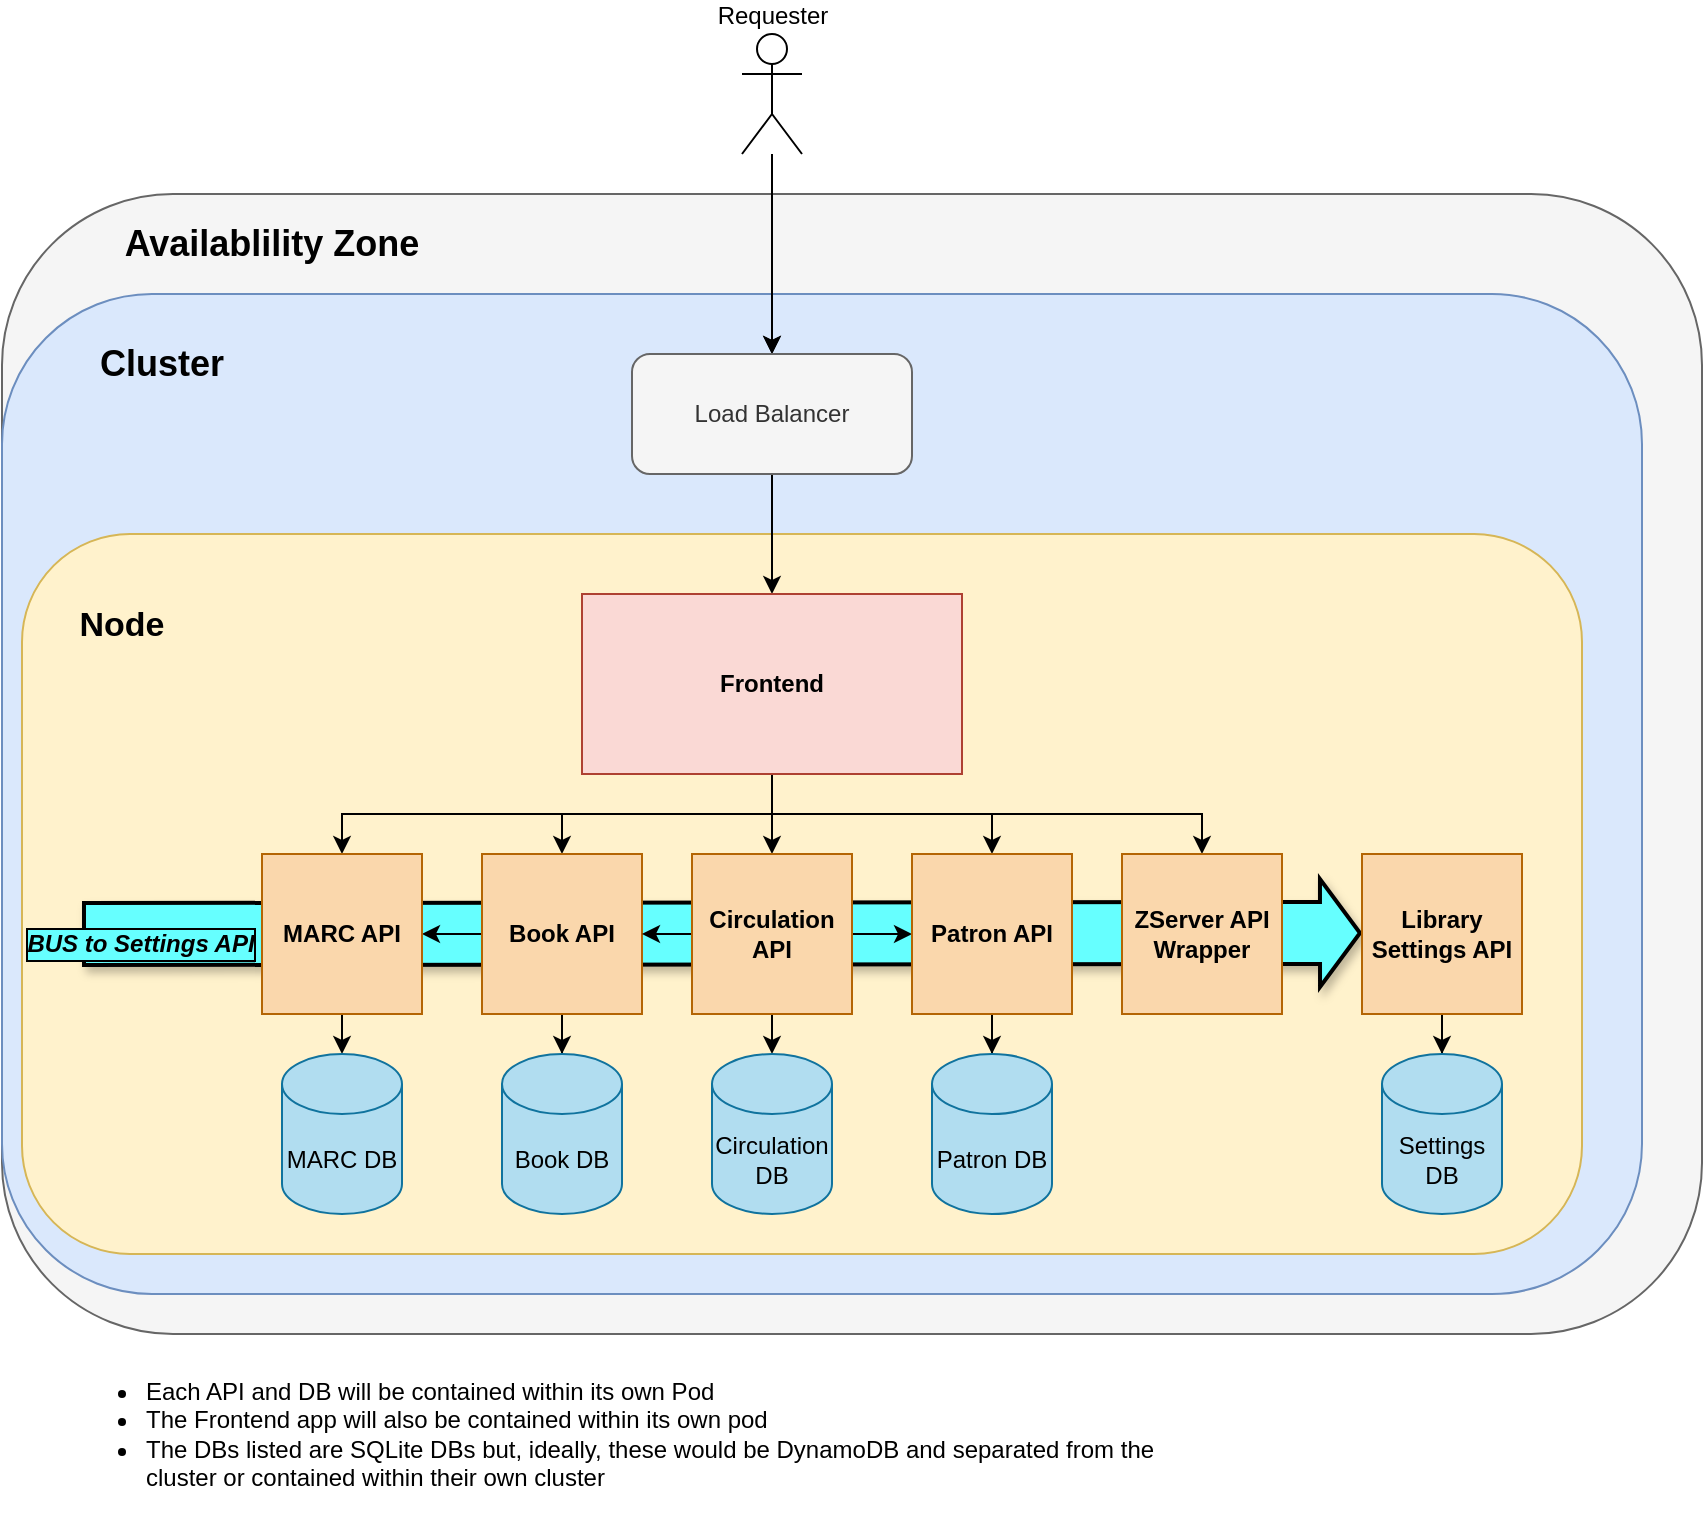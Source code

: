 <mxfile version="21.6.9" type="github">
  <diagram name="Page-1" id="PTABcKrmiiCSXqkkIokz">
    <mxGraphModel dx="2074" dy="1156" grid="1" gridSize="10" guides="1" tooltips="1" connect="1" arrows="1" fold="1" page="1" pageScale="1" pageWidth="850" pageHeight="850" background="#FFFFFF" math="0" shadow="0">
      <root>
        <mxCell id="0" />
        <mxCell id="1" parent="0" />
        <mxCell id="_H7aV8jD3blU23w7Vtq1-8" value="" style="rounded=1;whiteSpace=wrap;html=1;fillColor=#f5f5f5;fontColor=#333333;strokeColor=#666666;" vertex="1" parent="1">
          <mxGeometry y="150" width="850" height="570" as="geometry" />
        </mxCell>
        <mxCell id="_H7aV8jD3blU23w7Vtq1-3" value="" style="rounded=1;whiteSpace=wrap;html=1;fillColor=#dae8fc;strokeColor=#6c8ebf;" vertex="1" parent="1">
          <mxGeometry y="200" width="820" height="500" as="geometry" />
        </mxCell>
        <mxCell id="_H7aV8jD3blU23w7Vtq1-1" value="" style="rounded=1;whiteSpace=wrap;html=1;fillColor=#fff2cc;strokeColor=#d6b656;" vertex="1" parent="1">
          <mxGeometry x="10" y="320" width="780" height="360" as="geometry" />
        </mxCell>
        <mxCell id="4A9HqpFRvoBetneBjNxX-39" value="" style="shape=flexArrow;endArrow=classic;html=1;rounded=0;strokeWidth=2;shadow=1;fillColor=#66FFFF;endWidth=21;width=30;labelBackgroundColor=#66ffff;" parent="1" edge="1">
          <mxGeometry width="50" height="50" relative="1" as="geometry">
            <mxPoint x="40" y="520" as="sourcePoint" />
            <mxPoint x="680" y="519.5" as="targetPoint" />
          </mxGeometry>
        </mxCell>
        <mxCell id="4A9HqpFRvoBetneBjNxX-41" value="&lt;b style=&quot;font-size: 12px;&quot;&gt;&lt;i style=&quot;font-size: 12px;&quot;&gt;BUS to Settings API&lt;/i&gt;&lt;/b&gt;" style="edgeLabel;html=1;align=center;verticalAlign=middle;resizable=0;points=[];labelBackgroundColor=#66FFFF;fontSize=12;labelPosition=center;verticalLabelPosition=middle;labelBorderColor=default;" parent="4A9HqpFRvoBetneBjNxX-39" vertex="1" connectable="0">
          <mxGeometry x="-0.911" y="-5" relative="1" as="geometry">
            <mxPoint as="offset" />
          </mxGeometry>
        </mxCell>
        <mxCell id="4A9HqpFRvoBetneBjNxX-8" style="edgeStyle=orthogonalEdgeStyle;rounded=0;orthogonalLoop=1;jettySize=auto;html=1;" parent="1" source="4A9HqpFRvoBetneBjNxX-3" target="4A9HqpFRvoBetneBjNxX-4" edge="1">
          <mxGeometry relative="1" as="geometry" />
        </mxCell>
        <mxCell id="4A9HqpFRvoBetneBjNxX-9" value="" style="edgeStyle=orthogonalEdgeStyle;rounded=0;orthogonalLoop=1;jettySize=auto;html=1;" parent="1" source="4A9HqpFRvoBetneBjNxX-3" target="4A9HqpFRvoBetneBjNxX-4" edge="1">
          <mxGeometry relative="1" as="geometry" />
        </mxCell>
        <mxCell id="4A9HqpFRvoBetneBjNxX-3" value="Requester" style="shape=umlActor;verticalLabelPosition=top;verticalAlign=bottom;html=1;outlineConnect=0;labelPosition=center;align=center;" parent="1" vertex="1">
          <mxGeometry x="370" y="70" width="30" height="60" as="geometry" />
        </mxCell>
        <mxCell id="_H7aV8jD3blU23w7Vtq1-5" style="edgeStyle=orthogonalEdgeStyle;rounded=0;orthogonalLoop=1;jettySize=auto;html=1;exitX=0.5;exitY=1;exitDx=0;exitDy=0;" edge="1" parent="1" source="4A9HqpFRvoBetneBjNxX-4" target="4A9HqpFRvoBetneBjNxX-11">
          <mxGeometry relative="1" as="geometry" />
        </mxCell>
        <mxCell id="4A9HqpFRvoBetneBjNxX-4" value="Load Balancer" style="rounded=1;whiteSpace=wrap;html=1;fillColor=#f5f5f5;fontColor=#333333;strokeColor=#666666;" parent="1" vertex="1">
          <mxGeometry x="315" y="230" width="140" height="60" as="geometry" />
        </mxCell>
        <mxCell id="4A9HqpFRvoBetneBjNxX-24" style="edgeStyle=orthogonalEdgeStyle;rounded=0;orthogonalLoop=1;jettySize=auto;html=1;exitX=0.5;exitY=1;exitDx=0;exitDy=0;entryX=0.5;entryY=0;entryDx=0;entryDy=0;" parent="1" source="4A9HqpFRvoBetneBjNxX-11" target="4A9HqpFRvoBetneBjNxX-15" edge="1">
          <mxGeometry relative="1" as="geometry" />
        </mxCell>
        <mxCell id="4A9HqpFRvoBetneBjNxX-25" style="edgeStyle=orthogonalEdgeStyle;rounded=0;orthogonalLoop=1;jettySize=auto;html=1;exitX=0.5;exitY=1;exitDx=0;exitDy=0;entryX=0.5;entryY=0;entryDx=0;entryDy=0;" parent="1" source="4A9HqpFRvoBetneBjNxX-11" target="4A9HqpFRvoBetneBjNxX-12" edge="1">
          <mxGeometry relative="1" as="geometry" />
        </mxCell>
        <mxCell id="4A9HqpFRvoBetneBjNxX-26" style="edgeStyle=orthogonalEdgeStyle;rounded=0;orthogonalLoop=1;jettySize=auto;html=1;exitX=0.5;exitY=1;exitDx=0;exitDy=0;entryX=0.5;entryY=0;entryDx=0;entryDy=0;" parent="1" source="4A9HqpFRvoBetneBjNxX-11" target="4A9HqpFRvoBetneBjNxX-17" edge="1">
          <mxGeometry relative="1" as="geometry" />
        </mxCell>
        <mxCell id="4A9HqpFRvoBetneBjNxX-35" style="edgeStyle=orthogonalEdgeStyle;rounded=0;orthogonalLoop=1;jettySize=auto;html=1;exitX=0.5;exitY=1;exitDx=0;exitDy=0;entryX=0.5;entryY=0;entryDx=0;entryDy=0;" parent="1" source="4A9HqpFRvoBetneBjNxX-11" target="4A9HqpFRvoBetneBjNxX-30" edge="1">
          <mxGeometry relative="1" as="geometry" />
        </mxCell>
        <mxCell id="4A9HqpFRvoBetneBjNxX-36" style="edgeStyle=orthogonalEdgeStyle;rounded=0;orthogonalLoop=1;jettySize=auto;html=1;exitX=0.5;exitY=1;exitDx=0;exitDy=0;entryX=0.5;entryY=0;entryDx=0;entryDy=0;" parent="1" source="4A9HqpFRvoBetneBjNxX-11" target="4A9HqpFRvoBetneBjNxX-31" edge="1">
          <mxGeometry relative="1" as="geometry" />
        </mxCell>
        <mxCell id="4A9HqpFRvoBetneBjNxX-11" value="Frontend" style="rounded=0;whiteSpace=wrap;html=1;fillColor=#fad9d5;strokeColor=#ae4132;fontStyle=1" parent="1" vertex="1">
          <mxGeometry x="290" y="350" width="190" height="90" as="geometry" />
        </mxCell>
        <mxCell id="4A9HqpFRvoBetneBjNxX-14" style="edgeStyle=orthogonalEdgeStyle;rounded=0;orthogonalLoop=1;jettySize=auto;html=1;" parent="1" source="4A9HqpFRvoBetneBjNxX-12" target="4A9HqpFRvoBetneBjNxX-13" edge="1">
          <mxGeometry relative="1" as="geometry" />
        </mxCell>
        <mxCell id="4A9HqpFRvoBetneBjNxX-34" style="edgeStyle=orthogonalEdgeStyle;rounded=0;orthogonalLoop=1;jettySize=auto;html=1;exitX=0;exitY=0.5;exitDx=0;exitDy=0;entryX=1;entryY=0.5;entryDx=0;entryDy=0;" parent="1" source="4A9HqpFRvoBetneBjNxX-12" target="4A9HqpFRvoBetneBjNxX-31" edge="1">
          <mxGeometry relative="1" as="geometry" />
        </mxCell>
        <mxCell id="4A9HqpFRvoBetneBjNxX-12" value="Book API" style="whiteSpace=wrap;html=1;aspect=fixed;fillColor=#fad7ac;strokeColor=#b46504;fontStyle=1" parent="1" vertex="1">
          <mxGeometry x="240" y="480" width="80" height="80" as="geometry" />
        </mxCell>
        <mxCell id="4A9HqpFRvoBetneBjNxX-13" value="Book DB" style="shape=cylinder3;whiteSpace=wrap;html=1;boundedLbl=1;backgroundOutline=1;size=15;fillColor=#b1ddf0;strokeColor=#10739e;" parent="1" vertex="1">
          <mxGeometry x="250" y="580" width="60" height="80" as="geometry" />
        </mxCell>
        <mxCell id="4A9HqpFRvoBetneBjNxX-19" style="edgeStyle=orthogonalEdgeStyle;rounded=0;orthogonalLoop=1;jettySize=auto;html=1;exitX=0.5;exitY=1;exitDx=0;exitDy=0;entryX=0.5;entryY=0;entryDx=0;entryDy=0;entryPerimeter=0;" parent="1" source="4A9HqpFRvoBetneBjNxX-15" target="4A9HqpFRvoBetneBjNxX-16" edge="1">
          <mxGeometry relative="1" as="geometry" />
        </mxCell>
        <mxCell id="4A9HqpFRvoBetneBjNxX-22" style="edgeStyle=orthogonalEdgeStyle;rounded=0;orthogonalLoop=1;jettySize=auto;html=1;exitX=0;exitY=0.5;exitDx=0;exitDy=0;entryX=1;entryY=0.5;entryDx=0;entryDy=0;" parent="1" source="4A9HqpFRvoBetneBjNxX-15" target="4A9HqpFRvoBetneBjNxX-12" edge="1">
          <mxGeometry relative="1" as="geometry" />
        </mxCell>
        <mxCell id="4A9HqpFRvoBetneBjNxX-23" style="edgeStyle=orthogonalEdgeStyle;rounded=0;orthogonalLoop=1;jettySize=auto;html=1;exitX=1;exitY=0.5;exitDx=0;exitDy=0;entryX=0;entryY=0.5;entryDx=0;entryDy=0;" parent="1" source="4A9HqpFRvoBetneBjNxX-15" target="4A9HqpFRvoBetneBjNxX-17" edge="1">
          <mxGeometry relative="1" as="geometry" />
        </mxCell>
        <mxCell id="4A9HqpFRvoBetneBjNxX-15" value="" style="whiteSpace=wrap;html=1;aspect=fixed;fillColor=#fad7ac;strokeColor=#b46504;" parent="1" vertex="1">
          <mxGeometry x="345" y="480" width="80" height="80" as="geometry" />
        </mxCell>
        <mxCell id="4A9HqpFRvoBetneBjNxX-16" value="Circulation DB" style="shape=cylinder3;whiteSpace=wrap;html=1;boundedLbl=1;backgroundOutline=1;size=15;fillColor=#b1ddf0;strokeColor=#10739e;" parent="1" vertex="1">
          <mxGeometry x="355" y="580" width="60" height="80" as="geometry" />
        </mxCell>
        <mxCell id="4A9HqpFRvoBetneBjNxX-20" style="edgeStyle=orthogonalEdgeStyle;rounded=0;orthogonalLoop=1;jettySize=auto;html=1;exitX=0.5;exitY=1;exitDx=0;exitDy=0;" parent="1" source="4A9HqpFRvoBetneBjNxX-17" target="4A9HqpFRvoBetneBjNxX-18" edge="1">
          <mxGeometry relative="1" as="geometry" />
        </mxCell>
        <mxCell id="4A9HqpFRvoBetneBjNxX-17" value="Patron API" style="whiteSpace=wrap;html=1;aspect=fixed;fontStyle=1;fillColor=#fad7ac;strokeColor=#b46504;" parent="1" vertex="1">
          <mxGeometry x="455" y="480" width="80" height="80" as="geometry" />
        </mxCell>
        <mxCell id="4A9HqpFRvoBetneBjNxX-18" value="Patron DB" style="shape=cylinder3;whiteSpace=wrap;html=1;boundedLbl=1;backgroundOutline=1;size=15;fillColor=#b1ddf0;strokeColor=#10739e;" parent="1" vertex="1">
          <mxGeometry x="465" y="580" width="60" height="80" as="geometry" />
        </mxCell>
        <mxCell id="4A9HqpFRvoBetneBjNxX-21" value="Circulation API" style="text;html=1;strokeColor=none;fillColor=none;align=center;verticalAlign=middle;whiteSpace=wrap;rounded=0;fontStyle=1" parent="1" vertex="1">
          <mxGeometry x="355" y="505" width="60" height="30" as="geometry" />
        </mxCell>
        <mxCell id="4A9HqpFRvoBetneBjNxX-27" style="edgeStyle=orthogonalEdgeStyle;rounded=0;orthogonalLoop=1;jettySize=auto;html=1;" parent="1" source="4A9HqpFRvoBetneBjNxX-28" target="4A9HqpFRvoBetneBjNxX-29" edge="1">
          <mxGeometry relative="1" as="geometry" />
        </mxCell>
        <mxCell id="4A9HqpFRvoBetneBjNxX-28" value="Library Settings API" style="whiteSpace=wrap;html=1;aspect=fixed;fontStyle=1;fillColor=#fad7ac;strokeColor=#b46504;" parent="1" vertex="1">
          <mxGeometry x="680" y="480" width="80" height="80" as="geometry" />
        </mxCell>
        <mxCell id="4A9HqpFRvoBetneBjNxX-29" value="Settings DB" style="shape=cylinder3;whiteSpace=wrap;html=1;boundedLbl=1;backgroundOutline=1;size=15;fillColor=#b1ddf0;strokeColor=#10739e;" parent="1" vertex="1">
          <mxGeometry x="690" y="580" width="60" height="80" as="geometry" />
        </mxCell>
        <mxCell id="4A9HqpFRvoBetneBjNxX-30" value="ZServer API Wrapper" style="whiteSpace=wrap;html=1;aspect=fixed;fontStyle=1;fillColor=#fad7ac;strokeColor=#b46504;" parent="1" vertex="1">
          <mxGeometry x="560" y="480" width="80" height="80" as="geometry" />
        </mxCell>
        <mxCell id="4A9HqpFRvoBetneBjNxX-37" style="edgeStyle=orthogonalEdgeStyle;rounded=0;orthogonalLoop=1;jettySize=auto;html=1;exitX=0.5;exitY=1;exitDx=0;exitDy=0;entryX=0.5;entryY=0;entryDx=0;entryDy=0;entryPerimeter=0;" parent="1" source="4A9HqpFRvoBetneBjNxX-31" target="4A9HqpFRvoBetneBjNxX-32" edge="1">
          <mxGeometry relative="1" as="geometry" />
        </mxCell>
        <mxCell id="4A9HqpFRvoBetneBjNxX-31" value="MARC API" style="whiteSpace=wrap;html=1;aspect=fixed;fillColor=#fad7ac;strokeColor=#b46504;fontStyle=1" parent="1" vertex="1">
          <mxGeometry x="130" y="480" width="80" height="80" as="geometry" />
        </mxCell>
        <mxCell id="4A9HqpFRvoBetneBjNxX-32" value="MARC DB" style="shape=cylinder3;whiteSpace=wrap;html=1;boundedLbl=1;backgroundOutline=1;size=15;fillColor=#b1ddf0;strokeColor=#10739e;" parent="1" vertex="1">
          <mxGeometry x="140" y="580" width="60" height="80" as="geometry" />
        </mxCell>
        <mxCell id="_H7aV8jD3blU23w7Vtq1-2" value="&lt;h2&gt;&lt;b&gt;&lt;font style=&quot;font-size: 17px;&quot;&gt;Node&lt;/font&gt;&lt;/b&gt;&lt;/h2&gt;" style="text;html=1;strokeColor=none;fillColor=none;align=center;verticalAlign=middle;whiteSpace=wrap;rounded=0;" vertex="1" parent="1">
          <mxGeometry x="30" y="350" width="60" height="30" as="geometry" />
        </mxCell>
        <mxCell id="_H7aV8jD3blU23w7Vtq1-4" value="&lt;h2&gt;&lt;b&gt;Cluster&lt;/b&gt;&lt;/h2&gt;" style="text;html=1;strokeColor=none;fillColor=none;align=center;verticalAlign=middle;whiteSpace=wrap;rounded=0;" vertex="1" parent="1">
          <mxGeometry x="50" y="220" width="60" height="30" as="geometry" />
        </mxCell>
        <mxCell id="_H7aV8jD3blU23w7Vtq1-9" value="&lt;h2&gt;Availablility Zone&lt;/h2&gt;" style="text;html=1;strokeColor=none;fillColor=none;align=center;verticalAlign=middle;whiteSpace=wrap;rounded=0;" vertex="1" parent="1">
          <mxGeometry x="50" y="160" width="170" height="30" as="geometry" />
        </mxCell>
        <mxCell id="_H7aV8jD3blU23w7Vtq1-10" value="&lt;ul&gt;&lt;li&gt;Each API and DB will be contained within its own Pod&lt;/li&gt;&lt;li&gt;The Frontend app will also be contained within its own pod&lt;/li&gt;&lt;li&gt;The DBs listed are SQLite DBs but, ideally, these would be DynamoDB and separated from the cluster or contained within their own cluster&lt;/li&gt;&lt;/ul&gt;" style="text;html=1;strokeColor=none;fillColor=none;align=left;verticalAlign=middle;whiteSpace=wrap;rounded=0;" vertex="1" parent="1">
          <mxGeometry x="30" y="740" width="550" height="60" as="geometry" />
        </mxCell>
      </root>
    </mxGraphModel>
  </diagram>
</mxfile>
